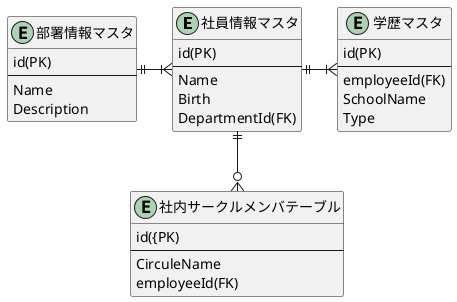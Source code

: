 @startuml
entity 社員情報マスタ {
  id(PK)
  --
  Name
  Birth
  DepartmentId(FK)
}
entity 部署情報マスタ {
  id(PK)
  --
  Name
  Description
}
entity 学歴マスタ {
id(PK)
--
employeeId(FK)
SchoolName
Type
}

entity 社内サークルメンバテーブル {
  id({PK)
  --
  CirculeName
  employeeId(FK)
}

社員情報マスタ }|-l-|| 部署情報マスタ
社員情報マスタ ||-r-|{ 学歴マスタ
社員情報マスタ ||-d-o{ 社内サークルメンバテーブル
@enduml